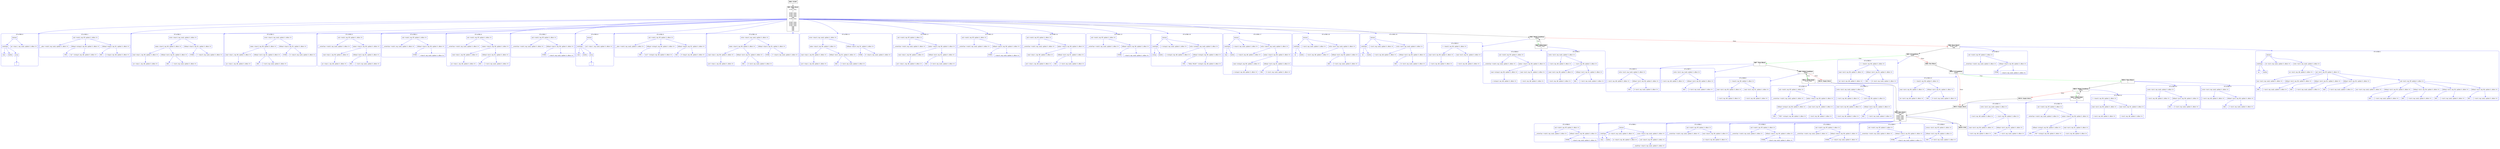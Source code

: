 digraph CFG {
    compound=true;
    graph [splines=true];
    node [shape=rectangle];

    BB18 [label=<<B>BB18: END</B><BR ALIGN="CENTER"/>>];
    BB17 [label=<<B>BB17: While Body</B><BR ALIGN="CENTER"/>FUNC_CALL<BR ALIGN="CENTER"/>=<BR ALIGN="CENTER"/>>];
    subgraph cluster_instruction0 {
        label = "OT of BB17:0";
        style=rounded;
        color=blue;
        entry0 [shape=point, style=invis];
        node0 [label="call <void:0, reg: RT, spilled: 0, offset: 0>", color=blue];
        node1 [label="__writeChar <void:0, reg: (null), spilled: 0, offset: 0>", color=blue];
        node0 -> node1[color=blue];
        node2 [label="indexr <char:0, reg: R0, spilled: 0, offset: 0>", color=blue];
        node3 [label="litRead <string:0, reg: R0, spilled: 0, offset: 0>", color=blue];
        node4 [label="STR", color=blue];
        node3 -> node4[color=blue];
        node5 [label="\"NO\" <string:0, reg: AR, spilled: 0, offset: 0>", color=blue];
        node3 -> node5[color=blue];
        node2 -> node3[color=blue];
        node6 [label="read <int:0, reg: R1, spilled: 0, offset: 0>", color=blue];
        node7 [label="i <int:0, reg: AR, spilled: 0, offset: 0>", color=blue];
        node6 -> node7[color=blue];
        node2 -> node6[color=blue];
        node0 -> node2[color=blue];
    }
    BB17 -> entry0 [lhead=cluster_instruction0, color=blue];
    subgraph cluster_instruction1 {
        label = "OT of BB17:1";
        style=rounded;
        color=blue;
        entry1 [shape=point, style=invis];
        node8 [label="write <int:0, reg: (null), spilled: 0, offset: 0>", color=blue];
        node9 [label="i <int:0, reg: AR, spilled: 0, offset: 0>", color=blue];
        node8 -> node9[color=blue];
        node10 [label="+ <int:0, reg: R0, spilled: 0, offset: 0>", color=blue];
        node11 [label="read <int:0, reg: R0, spilled: 0, offset: 0>", color=blue];
        node12 [label="i <int:0, reg: AR, spilled: 0, offset: 0>", color=blue];
        node11 -> node12[color=blue];
        node10 -> node11[color=blue];
        node13 [label="litRead <int:0, reg: R1, spilled: 0, offset: 0>", color=blue];
        node14 [label="DEC", color=blue];
        node13 -> node14[color=blue];
        node15 [label="1 <int:0, reg: (null), spilled: 0, offset: 0>", color=blue];
        node13 -> node15[color=blue];
        node10 -> node13[color=blue];
        node8 -> node10[color=blue];
    }
    BB17 -> entry1 [lhead=cluster_instruction1, color=blue];
    BB16 [label=<<B>BB16: Empty block</B><BR ALIGN="CENTER"/>>];
    BB15 [label=<<B>BB15: While Condition</B><BR ALIGN="CENTER"/>EXPR<BR ALIGN="CENTER"/>>];
    subgraph cluster_instruction2 {
        label = "OT of BB15:0";
        style=rounded;
        color=blue;
        entry2 [shape=point, style=invis];
        node16 [label="!= <bool:0, reg: R0, spilled: 0, offset: 0>", color=blue];
        node17 [label="read <int:0, reg: R0, spilled: 0, offset: 0>", color=blue];
        node18 [label="i <int:0, reg: AR, spilled: 0, offset: 0>", color=blue];
        node17 -> node18[color=blue];
        node16 -> node17[color=blue];
        node19 [label="read <int:0, reg: R1, spilled: 0, offset: 0>", color=blue];
        node20 [label="l <int:0, reg: AR, spilled: 0, offset: 0>", color=blue];
        node19 -> node20[color=blue];
        node16 -> node19[color=blue];
    }
    BB15 -> entry2 [lhead=cluster_instruction2, color=blue];
    BB14 [label=<<B>BB14: Then Block</B><BR ALIGN="CENTER"/>=<BR ALIGN="CENTER"/>=<BR ALIGN="CENTER"/>>];
    subgraph cluster_instruction3 {
        label = "OT of BB14:0";
        style=rounded;
        color=blue;
        entry3 [shape=point, style=invis];
        node21 [label="write <int:0, reg: (null), spilled: 0, offset: 0>", color=blue];
        node22 [label="i <int:0, reg: AR, spilled: 0, offset: 0>", color=blue];
        node21 -> node22[color=blue];
        node23 [label="litRead <int:0, reg: R0, spilled: 0, offset: 0>", color=blue];
        node24 [label="DEC", color=blue];
        node23 -> node24[color=blue];
        node25 [label="0 <int:0, reg: (null), spilled: 0, offset: 0>", color=blue];
        node23 -> node25[color=blue];
        node21 -> node23[color=blue];
    }
    BB14 -> entry3 [lhead=cluster_instruction3, color=blue];
    subgraph cluster_instruction4 {
        label = "OT of BB14:1";
        style=rounded;
        color=blue;
        entry4 [shape=point, style=invis];
        node26 [label="write <int:0, reg: (null), spilled: 0, offset: 0>", color=blue];
        node27 [label="l <int:0, reg: AR, spilled: 0, offset: 0>", color=blue];
        node26 -> node27[color=blue];
        node28 [label="litRead <int:0, reg: R0, spilled: 0, offset: 0>", color=blue];
        node29 [label="DEC", color=blue];
        node28 -> node29[color=blue];
        node30 [label="3 <int:0, reg: (null), spilled: 0, offset: 0>", color=blue];
        node28 -> node30[color=blue];
        node26 -> node28[color=blue];
    }
    BB14 -> entry4 [lhead=cluster_instruction4, color=blue];
    BB13 [label=<<B>BB13: Empty block</B><BR ALIGN="CENTER"/>>];
    BB12 [label=<<B>BB12: If Condition</B><BR ALIGN="CENTER"/>EXPR<BR ALIGN="CENTER"/>>];
    subgraph cluster_instruction5 {
        label = "OT of BB12:0";
        style=rounded;
        color=blue;
        entry5 [shape=point, style=invis];
        node31 [label="== <bool:0, reg: R0, spilled: 0, offset: 0>", color=blue];
        node32 [label="read <int:0, reg: R0, spilled: 0, offset: 0>", color=blue];
        node33 [label="ret <int:0, reg: AR, spilled: 0, offset: 0>", color=blue];
        node32 -> node33[color=blue];
        node31 -> node32[color=blue];
        node34 [label="litRead <int:0, reg: R1, spilled: 0, offset: 0>", color=blue];
        node35 [label="DEC", color=blue];
        node34 -> node35[color=blue];
        node36 [label="9 <int:0, reg: (null), spilled: 0, offset: 0>", color=blue];
        node34 -> node36[color=blue];
        node31 -> node34[color=blue];
    }
    BB12 -> entry5 [lhead=cluster_instruction5, color=blue];
    BB11 [label=<<B>BB11: While Body</B><BR ALIGN="CENTER"/>FUNC_CALL<BR ALIGN="CENTER"/>=<BR ALIGN="CENTER"/>>];
    subgraph cluster_instruction6 {
        label = "OT of BB11:0";
        style=rounded;
        color=blue;
        entry6 [shape=point, style=invis];
        node37 [label="call <void:0, reg: RT, spilled: 0, offset: 0>", color=blue];
        node38 [label="__writeChar <void:0, reg: (null), spilled: 0, offset: 0>", color=blue];
        node37 -> node38[color=blue];
        node39 [label="indexr <char:0, reg: R0, spilled: 0, offset: 0>", color=blue];
        node40 [label="litRead <string:0, reg: R0, spilled: 0, offset: 0>", color=blue];
        node41 [label="STR", color=blue];
        node40 -> node41[color=blue];
        node42 [label="\"YES\" <string:0, reg: AR, spilled: 0, offset: 0>", color=blue];
        node40 -> node42[color=blue];
        node39 -> node40[color=blue];
        node43 [label="read <int:0, reg: R1, spilled: 0, offset: 0>", color=blue];
        node44 [label="i <int:0, reg: AR, spilled: 0, offset: 0>", color=blue];
        node43 -> node44[color=blue];
        node39 -> node43[color=blue];
        node37 -> node39[color=blue];
    }
    BB11 -> entry6 [lhead=cluster_instruction6, color=blue];
    subgraph cluster_instruction7 {
        label = "OT of BB11:1";
        style=rounded;
        color=blue;
        entry7 [shape=point, style=invis];
        node45 [label="write <int:0, reg: (null), spilled: 0, offset: 0>", color=blue];
        node46 [label="i <int:0, reg: AR, spilled: 0, offset: 0>", color=blue];
        node45 -> node46[color=blue];
        node47 [label="+ <int:0, reg: R0, spilled: 0, offset: 0>", color=blue];
        node48 [label="read <int:0, reg: R0, spilled: 0, offset: 0>", color=blue];
        node49 [label="i <int:0, reg: AR, spilled: 0, offset: 0>", color=blue];
        node48 -> node49[color=blue];
        node47 -> node48[color=blue];
        node50 [label="litRead <int:0, reg: R1, spilled: 0, offset: 0>", color=blue];
        node51 [label="DEC", color=blue];
        node50 -> node51[color=blue];
        node52 [label="1 <int:0, reg: (null), spilled: 0, offset: 0>", color=blue];
        node50 -> node52[color=blue];
        node47 -> node50[color=blue];
        node45 -> node47[color=blue];
    }
    BB11 -> entry7 [lhead=cluster_instruction7, color=blue];
    BB10 [label=<<B>BB10: Empty block</B><BR ALIGN="CENTER"/>>];
    BB9 [label=<<B>BB9: While Condition</B><BR ALIGN="CENTER"/>EXPR<BR ALIGN="CENTER"/>>];
    subgraph cluster_instruction8 {
        label = "OT of BB9:0";
        style=rounded;
        color=blue;
        entry8 [shape=point, style=invis];
        node53 [label="!= <bool:0, reg: R0, spilled: 0, offset: 0>", color=blue];
        node54 [label="read <int:0, reg: R0, spilled: 0, offset: 0>", color=blue];
        node55 [label="i <int:0, reg: AR, spilled: 0, offset: 0>", color=blue];
        node54 -> node55[color=blue];
        node53 -> node54[color=blue];
        node56 [label="read <int:0, reg: R1, spilled: 0, offset: 0>", color=blue];
        node57 [label="l <int:0, reg: AR, spilled: 0, offset: 0>", color=blue];
        node56 -> node57[color=blue];
        node53 -> node56[color=blue];
    }
    BB9 -> entry8 [lhead=cluster_instruction8, color=blue];
    BB8 [label=<<B>BB8: Else Block</B><BR ALIGN="CENTER"/>>];
    BB7 [label=<<B>BB7: Then Block</B><BR ALIGN="CENTER"/>=<BR ALIGN="CENTER"/>=<BR ALIGN="CENTER"/>>];
    subgraph cluster_instruction9 {
        label = "OT of BB7:0";
        style=rounded;
        color=blue;
        entry9 [shape=point, style=invis];
        node58 [label="write <int:0, reg: (null), spilled: 0, offset: 0>", color=blue];
        node59 [label="i <int:0, reg: AR, spilled: 0, offset: 0>", color=blue];
        node58 -> node59[color=blue];
        node60 [label="litRead <int:0, reg: R0, spilled: 0, offset: 0>", color=blue];
        node61 [label="DEC", color=blue];
        node60 -> node61[color=blue];
        node62 [label="0 <int:0, reg: (null), spilled: 0, offset: 0>", color=blue];
        node60 -> node62[color=blue];
        node58 -> node60[color=blue];
    }
    BB7 -> entry9 [lhead=cluster_instruction9, color=blue];
    subgraph cluster_instruction10 {
        label = "OT of BB7:1";
        style=rounded;
        color=blue;
        entry10 [shape=point, style=invis];
        node63 [label="write <int:0, reg: (null), spilled: 0, offset: 0>", color=blue];
        node64 [label="l <int:0, reg: AR, spilled: 0, offset: 0>", color=blue];
        node63 -> node64[color=blue];
        node65 [label="litRead <int:0, reg: R0, spilled: 0, offset: 0>", color=blue];
        node66 [label="DEC", color=blue];
        node65 -> node66[color=blue];
        node67 [label="4 <int:0, reg: (null), spilled: 0, offset: 0>", color=blue];
        node65 -> node67[color=blue];
        node63 -> node65[color=blue];
    }
    BB7 -> entry10 [lhead=cluster_instruction10, color=blue];
    BB6 [label=<<B>BB6: Base block</B><BR ALIGN="CENTER"/>FUNC_CALL<BR ALIGN="CENTER"/>VAR<BR ALIGN="CENTER"/>FUNC_CALL<BR ALIGN="CENTER"/>FUNC_CALL<BR ALIGN="CENTER"/>FUNC_CALL<BR ALIGN="CENTER"/>FUNC_CALL<BR ALIGN="CENTER"/>DEC<BR ALIGN="CENTER"/>>];
    subgraph cluster_instruction11 {
        label = "OT of BB6:0";
        style=rounded;
        color=blue;
        entry11 [shape=point, style=invis];
        node68 [label="call <void:0, reg: RT, spilled: 0, offset: 0>", color=blue];
        node69 [label="__writeChar <void:0, reg: (null), spilled: 0, offset: 0>", color=blue];
        node68 -> node69[color=blue];
        node70 [label="litRead <char:0, reg: R0, spilled: 0, offset: 0>", color=blue];
        node71 [label="SYMB", color=blue];
        node70 -> node71[color=blue];
        node72 [label="'\n' <char:0, reg: (null), spilled: 0, offset: 0>", color=blue];
        node70 -> node72[color=blue];
        node68 -> node70[color=blue];
    }
    BB6 -> entry11 [lhead=cluster_instruction11, color=blue];
    subgraph cluster_instruction12 {
        label = "OT of BB6:1";
        style=rounded;
        color=blue;
        entry12 [shape=point, style=invis];
        node73 [label="declare", color=blue];
        node74 [label="withType", color=blue];
        node75 [label="char", color=blue];
        node74 -> node75[color=blue];
        node76 [label="builtin", color=blue];
        node74 -> node76[color=blue];
        node73 -> node74[color=blue];
        node77 [label="in <char:0, reg: (null), spilled: 0, offset: 0>", color=blue];
        node73 -> node77[color=blue];
        node78 [label="write <char:0, reg: (null), spilled: 0, offset: 0>", color=blue];
        node79 [label="in <char:0, reg: AR, spilled: 0, offset: 0>", color=blue];
        node78 -> node79[color=blue];
        node80 [label="call <char:0, reg: RT, spilled: 0, offset: 0>", color=blue];
        node81 [label="__readChar <char:0, reg: (null), spilled: 0, offset: 0>", color=blue];
        node80 -> node81[color=blue];
        node78 -> node80[color=blue];
        node73 -> node78[color=blue];
    }
    BB6 -> entry12 [lhead=cluster_instruction12, color=blue];
    subgraph cluster_instruction13 {
        label = "OT of BB6:2";
        style=rounded;
        color=blue;
        entry13 [shape=point, style=invis];
        node82 [label="call <void:0, reg: RT, spilled: 0, offset: 0>", color=blue];
        node83 [label="__writeChar <void:0, reg: (null), spilled: 0, offset: 0>", color=blue];
        node82 -> node83[color=blue];
        node84 [label="read <char:0, reg: R0, spilled: 0, offset: 0>", color=blue];
        node85 [label="in <char:0, reg: AR, spilled: 0, offset: 0>", color=blue];
        node84 -> node85[color=blue];
        node82 -> node84[color=blue];
    }
    BB6 -> entry13 [lhead=cluster_instruction13, color=blue];
    subgraph cluster_instruction14 {
        label = "OT of BB6:3";
        style=rounded;
        color=blue;
        entry14 [shape=point, style=invis];
        node86 [label="call <void:0, reg: RT, spilled: 0, offset: 0>", color=blue];
        node87 [label="__writeChar <void:0, reg: (null), spilled: 0, offset: 0>", color=blue];
        node86 -> node87[color=blue];
        node88 [label="litRead <char:0, reg: R0, spilled: 0, offset: 0>", color=blue];
        node89 [label="SYMB", color=blue];
        node88 -> node89[color=blue];
        node90 [label="'\n' <char:0, reg: (null), spilled: 0, offset: 0>", color=blue];
        node88 -> node90[color=blue];
        node86 -> node88[color=blue];
    }
    BB6 -> entry14 [lhead=cluster_instruction14, color=blue];
    subgraph cluster_instruction15 {
        label = "OT of BB6:4";
        style=rounded;
        color=blue;
        entry15 [shape=point, style=invis];
        node91 [label="call <void:0, reg: RT, spilled: 0, offset: 0>", color=blue];
        node92 [label="__writeChar <void:0, reg: (null), spilled: 0, offset: 0>", color=blue];
        node91 -> node92[color=blue];
        node93 [label="litRead <char:0, reg: R0, spilled: 0, offset: 0>", color=blue];
        node94 [label="SYMB", color=blue];
        node93 -> node94[color=blue];
        node95 [label="'a' <char:0, reg: (null), spilled: 0, offset: 0>", color=blue];
        node93 -> node95[color=blue];
        node91 -> node93[color=blue];
    }
    BB6 -> entry15 [lhead=cluster_instruction15, color=blue];
    subgraph cluster_instruction16 {
        label = "OT of BB6:5";
        style=rounded;
        color=blue;
        entry16 [shape=point, style=invis];
        node96 [label="call <void:0, reg: RT, spilled: 0, offset: 0>", color=blue];
        node97 [label="__writeChar <void:0, reg: (null), spilled: 0, offset: 0>", color=blue];
        node96 -> node97[color=blue];
        node98 [label="litRead <char:0, reg: R0, spilled: 0, offset: 0>", color=blue];
        node99 [label="SYMB", color=blue];
        node98 -> node99[color=blue];
        node100 [label="'\n' <char:0, reg: (null), spilled: 0, offset: 0>", color=blue];
        node98 -> node100[color=blue];
        node96 -> node98[color=blue];
    }
    BB6 -> entry16 [lhead=cluster_instruction16, color=blue];
    subgraph cluster_instruction17 {
        label = "OT of BB6:6";
        style=rounded;
        color=blue;
        entry17 [shape=point, style=invis];
        node101 [label="return <int:0, reg: RT, spilled: 0, offset: 0>", color=blue];
        node102 [label="litRead <int:0, reg: R0, spilled: 0, offset: 0>", color=blue];
        node103 [label="DEC", color=blue];
        node102 -> node103[color=blue];
        node104 [label="0 <int:0, reg: (null), spilled: 0, offset: 0>", color=blue];
        node102 -> node104[color=blue];
        node101 -> node102[color=blue];
    }
    BB6 -> entry17 [lhead=cluster_instruction17, color=blue];
    BB5 [label=<<B>BB5: If Condition</B><BR ALIGN="CENTER"/>EXPR<BR ALIGN="CENTER"/>>];
    subgraph cluster_instruction18 {
        label = "OT of BB5:0";
        style=rounded;
        color=blue;
        entry18 [shape=point, style=invis];
        node105 [label="== <bool:0, reg: R0, spilled: 0, offset: 0>", color=blue];
        node106 [label="read <int:0, reg: R0, spilled: 0, offset: 0>", color=blue];
        node107 [label="ret <int:0, reg: AR, spilled: 0, offset: 0>", color=blue];
        node106 -> node107[color=blue];
        node105 -> node106[color=blue];
        node108 [label="litRead <int:0, reg: R1, spilled: 0, offset: 0>", color=blue];
        node109 [label="DEC", color=blue];
        node108 -> node109[color=blue];
        node110 [label="10 <int:0, reg: (null), spilled: 0, offset: 0>", color=blue];
        node108 -> node110[color=blue];
        node105 -> node108[color=blue];
    }
    BB5 -> entry18 [lhead=cluster_instruction18, color=blue];
    BB4 [label=<<B>BB4: While Body</B><BR ALIGN="CENTER"/>FUNC_CALL<BR ALIGN="CENTER"/>=<BR ALIGN="CENTER"/>>];
    subgraph cluster_instruction19 {
        label = "OT of BB4:0";
        style=rounded;
        color=blue;
        entry19 [shape=point, style=invis];
        node111 [label="call <void:0, reg: RT, spilled: 0, offset: 0>", color=blue];
        node112 [label="__writeChar <void:0, reg: (null), spilled: 0, offset: 0>", color=blue];
        node111 -> node112[color=blue];
        node113 [label="indexr <char:0, reg: R0, spilled: 0, offset: 0>", color=blue];
        node114 [label="read <string:0, reg: R0, spilled: 0, offset: 0>", color=blue];
        node115 [label="s <string:0, reg: AR, spilled: 0, offset: 0>", color=blue];
        node114 -> node115[color=blue];
        node113 -> node114[color=blue];
        node116 [label="read <int:0, reg: R1, spilled: 0, offset: 0>", color=blue];
        node117 [label="i <int:0, reg: AR, spilled: 0, offset: 0>", color=blue];
        node116 -> node117[color=blue];
        node113 -> node116[color=blue];
        node111 -> node113[color=blue];
    }
    BB4 -> entry19 [lhead=cluster_instruction19, color=blue];
    subgraph cluster_instruction20 {
        label = "OT of BB4:1";
        style=rounded;
        color=blue;
        entry20 [shape=point, style=invis];
        node118 [label="write <int:0, reg: (null), spilled: 0, offset: 0>", color=blue];
        node119 [label="i <int:0, reg: AR, spilled: 0, offset: 0>", color=blue];
        node118 -> node119[color=blue];
        node120 [label="+ <int:0, reg: R0, spilled: 0, offset: 0>", color=blue];
        node121 [label="read <int:0, reg: R0, spilled: 0, offset: 0>", color=blue];
        node122 [label="i <int:0, reg: AR, spilled: 0, offset: 0>", color=blue];
        node121 -> node122[color=blue];
        node120 -> node121[color=blue];
        node123 [label="litRead <int:0, reg: R1, spilled: 0, offset: 0>", color=blue];
        node124 [label="DEC", color=blue];
        node123 -> node124[color=blue];
        node125 [label="1 <int:0, reg: (null), spilled: 0, offset: 0>", color=blue];
        node123 -> node125[color=blue];
        node120 -> node123[color=blue];
        node118 -> node120[color=blue];
    }
    BB4 -> entry20 [lhead=cluster_instruction20, color=blue];
    BB3 [label=<<B>BB3: Base block</B><BR ALIGN="CENTER"/>FUNC_CALL<BR ALIGN="CENTER"/>VAR<BR ALIGN="CENTER"/>>];
    subgraph cluster_instruction21 {
        label = "OT of BB3:0";
        style=rounded;
        color=blue;
        entry21 [shape=point, style=invis];
        node126 [label="call <void:0, reg: RT, spilled: 0, offset: 0>", color=blue];
        node127 [label="__writeChar <void:0, reg: (null), spilled: 0, offset: 0>", color=blue];
        node126 -> node127[color=blue];
        node128 [label="litRead <char:0, reg: R0, spilled: 0, offset: 0>", color=blue];
        node129 [label="SYMB", color=blue];
        node128 -> node129[color=blue];
        node130 [label="'\n' <char:0, reg: (null), spilled: 0, offset: 0>", color=blue];
        node128 -> node130[color=blue];
        node126 -> node128[color=blue];
    }
    BB3 -> entry21 [lhead=cluster_instruction21, color=blue];
    subgraph cluster_instruction22 {
        label = "OT of BB3:1";
        style=rounded;
        color=blue;
        entry22 [shape=point, style=invis];
        node131 [label="declare", color=blue];
        node132 [label="withType", color=blue];
        node133 [label="int", color=blue];
        node132 -> node133[color=blue];
        node134 [label="builtin", color=blue];
        node132 -> node134[color=blue];
        node131 -> node132[color=blue];
        node135 [label="ret <int:0, reg: (null), spilled: 0, offset: 0>", color=blue];
        node131 -> node135[color=blue];
        node136 [label="write <int:0, reg: (null), spilled: 0, offset: 0>", color=blue];
        node137 [label="ret <int:0, reg: AR, spilled: 0, offset: 0>", color=blue];
        node136 -> node137[color=blue];
        node138 [label="call <int:0, reg: RT, spilled: 0, offset: 0>", color=blue];
        node139 [label="test <int:0, reg: (null), spilled: 0, offset: 0>", color=blue];
        node138 -> node139[color=blue];
        node140 [label="litRead <int:0, reg: R0, spilled: 0, offset: 0>", color=blue];
        node141 [label="DEC", color=blue];
        node140 -> node141[color=blue];
        node142 [label="1 <int:0, reg: (null), spilled: 0, offset: 0>", color=blue];
        node140 -> node142[color=blue];
        node138 -> node140[color=blue];
        node143 [label="litRead <int:0, reg: R1, spilled: 0, offset: 0>", color=blue];
        node144 [label="DEC", color=blue];
        node143 -> node144[color=blue];
        node145 [label="2 <int:0, reg: (null), spilled: 0, offset: 0>", color=blue];
        node143 -> node145[color=blue];
        node138 -> node143[color=blue];
        node146 [label="litRead <int:0, reg: R2, spilled: 0, offset: 0>", color=blue];
        node147 [label="DEC", color=blue];
        node146 -> node147[color=blue];
        node148 [label="3 <int:0, reg: (null), spilled: 0, offset: 0>", color=blue];
        node146 -> node148[color=blue];
        node138 -> node146[color=blue];
        node149 [label="call <int:0, reg: RT, spilled: 0, offset: 0>", color=blue];
        node150 [label="test <int:0, reg: (null), spilled: 0, offset: 0>", color=blue];
        node149 -> node150[color=blue];
        node151 [label="litRead <int:0, reg: R3, spilled: 0, offset: 0>", color=blue];
        node152 [label="DEC", color=blue];
        node151 -> node152[color=blue];
        node153 [label="1 <int:0, reg: (null), spilled: 0, offset: 0>", color=blue];
        node151 -> node153[color=blue];
        node149 -> node151[color=blue];
        node154 [label="litRead <int:0, reg: R4, spilled: 0, offset: 0>", color=blue];
        node155 [label="DEC", color=blue];
        node154 -> node155[color=blue];
        node156 [label="1 <int:0, reg: (null), spilled: 0, offset: 0>", color=blue];
        node154 -> node156[color=blue];
        node149 -> node154[color=blue];
        node157 [label="litRead <int:0, reg: R5, spilled: 0, offset: 0>", color=blue];
        node158 [label="DEC", color=blue];
        node157 -> node158[color=blue];
        node159 [label="1 <int:0, reg: (null), spilled: 0, offset: 0>", color=blue];
        node157 -> node159[color=blue];
        node149 -> node157[color=blue];
        node160 [label="litRead <int:0, reg: R6, spilled: 0, offset: 0>", color=blue];
        node161 [label="DEC", color=blue];
        node160 -> node161[color=blue];
        node162 [label="1 <int:0, reg: (null), spilled: 0, offset: 0>", color=blue];
        node160 -> node162[color=blue];
        node149 -> node160[color=blue];
        node138 -> node149[color=blue];
        node136 -> node138[color=blue];
        node131 -> node136[color=blue];
    }
    BB3 -> entry22 [lhead=cluster_instruction22, color=blue];
    BB2 [label=<<B>BB2: While Condition</B><BR ALIGN="CENTER"/>EXPR<BR ALIGN="CENTER"/>>];
    subgraph cluster_instruction23 {
        label = "OT of BB2:0";
        style=rounded;
        color=blue;
        entry23 [shape=point, style=invis];
        node163 [label="!= <bool:0, reg: R0, spilled: 0, offset: 0>", color=blue];
        node164 [label="read <int:0, reg: R0, spilled: 0, offset: 0>", color=blue];
        node165 [label="i <int:0, reg: AR, spilled: 0, offset: 0>", color=blue];
        node164 -> node165[color=blue];
        node163 -> node164[color=blue];
        node166 [label="read <int:0, reg: R1, spilled: 0, offset: 0>", color=blue];
        node167 [label="l <int:0, reg: AR, spilled: 0, offset: 0>", color=blue];
        node166 -> node167[color=blue];
        node163 -> node166[color=blue];
    }
    BB2 -> entry23 [lhead=cluster_instruction23, color=blue];
    BB1 [label=<<B>BB1: Base block</B><BR ALIGN="CENTER"/>VAR<BR ALIGN="CENTER"/>FUNC_CALL<BR ALIGN="CENTER"/>=<BR ALIGN="CENTER"/>=<BR ALIGN="CENTER"/>FUNC_CALL<BR ALIGN="CENTER"/>FUNC_CALL<BR ALIGN="CENTER"/>FUNC_CALL<BR ALIGN="CENTER"/>FUNC_CALL<BR ALIGN="CENTER"/>VAR<BR ALIGN="CENTER"/>FUNC_CALL<BR ALIGN="CENTER"/>=<BR ALIGN="CENTER"/>=<BR ALIGN="CENTER"/>FUNC_CALL<BR ALIGN="CENTER"/>FUNC_CALL<BR ALIGN="CENTER"/>FUNC_CALL<BR ALIGN="CENTER"/>FUNC_CALL<BR ALIGN="CENTER"/>VAR<BR ALIGN="CENTER"/>VAR<BR ALIGN="CENTER"/>VAR<BR ALIGN="CENTER"/>VAR<BR ALIGN="CENTER"/>>];
    subgraph cluster_instruction24 {
        label = "OT of BB1:0";
        style=rounded;
        color=blue;
        entry24 [shape=point, style=invis];
        node168 [label="declare", color=blue];
        node169 [label="withType", color=blue];
        node170 [label="char", color=blue];
        node169 -> node170[color=blue];
        node171 [label="builtin", color=blue];
        node169 -> node171[color=blue];
        node172 [label="array", color=blue];
        node173 [label="1", color=blue];
        node172 -> node173[color=blue];
        node169 -> node172[color=blue];
        node168 -> node169[color=blue];
        node174 [label="arr <char:1, reg: (null), spilled: 0, offset: 0>", color=blue];
        node168 -> node174[color=blue];
    }
    BB1 -> entry24 [lhead=cluster_instruction24, color=blue];
    subgraph cluster_instruction25 {
        label = "OT of BB1:1";
        style=rounded;
        color=blue;
        entry25 [shape=point, style=invis];
        node175 [label="call <void:0, reg: RT, spilled: 0, offset: 0>", color=blue];
        node176 [label="__alloc <void:0, reg: (null), spilled: 0, offset: 0>", color=blue];
        node175 -> node176[color=blue];
        node177 [label="litRead <string:0, reg: R0, spilled: 0, offset: 0>", color=blue];
        node178 [label="STR", color=blue];
        node177 -> node178[color=blue];
        node179 [label="\"arr\" <string:0, reg: AR, spilled: 0, offset: 0>", color=blue];
        node177 -> node179[color=blue];
        node175 -> node177[color=blue];
        node180 [label="litRead <long:0, reg: R1, spilled: 0, offset: 0>", color=blue];
        node181 [label="DEC", color=blue];
        node180 -> node181[color=blue];
        node182 [label="4 <long:0, reg: AR, spilled: 0, offset: 0>", color=blue];
        node180 -> node182[color=blue];
        node175 -> node180[color=blue];
    }
    BB1 -> entry25 [lhead=cluster_instruction25, color=blue];
    subgraph cluster_instruction26 {
        label = "OT of BB1:2";
        style=rounded;
        color=blue;
        entry26 [shape=point, style=invis];
        node183 [label="write <char:0, reg: (null), spilled: 0, offset: 0>", color=blue];
        node184 [label="index <char:0, reg: R0, spilled: 0, offset: 0>", color=blue];
        node185 [label="read <char:1, reg: R0, spilled: 0, offset: 0>", color=blue];
        node186 [label="arr <char:1, reg: AR, spilled: 0, offset: 0>", color=blue];
        node185 -> node186[color=blue];
        node184 -> node185[color=blue];
        node187 [label="litRead <int:0, reg: R1, spilled: 0, offset: 0>", color=blue];
        node188 [label="DEC", color=blue];
        node187 -> node188[color=blue];
        node189 [label="1 <int:0, reg: (null), spilled: 0, offset: 0>", color=blue];
        node187 -> node189[color=blue];
        node184 -> node187[color=blue];
        node183 -> node184[color=blue];
        node190 [label="litRead <char:0, reg: R1, spilled: 0, offset: 0>", color=blue];
        node191 [label="SYMB", color=blue];
        node190 -> node191[color=blue];
        node192 [label="'1' <char:0, reg: (null), spilled: 0, offset: 0>", color=blue];
        node190 -> node192[color=blue];
        node183 -> node190[color=blue];
    }
    BB1 -> entry26 [lhead=cluster_instruction26, color=blue];
    subgraph cluster_instruction27 {
        label = "OT of BB1:3";
        style=rounded;
        color=blue;
        entry27 [shape=point, style=invis];
        node193 [label="write <char:0, reg: (null), spilled: 0, offset: 0>", color=blue];
        node194 [label="index <char:0, reg: R0, spilled: 0, offset: 0>", color=blue];
        node195 [label="read <char:1, reg: R0, spilled: 0, offset: 0>", color=blue];
        node196 [label="arr <char:1, reg: AR, spilled: 0, offset: 0>", color=blue];
        node195 -> node196[color=blue];
        node194 -> node195[color=blue];
        node197 [label="litRead <int:0, reg: R1, spilled: 0, offset: 0>", color=blue];
        node198 [label="DEC", color=blue];
        node197 -> node198[color=blue];
        node199 [label="2 <int:0, reg: (null), spilled: 0, offset: 0>", color=blue];
        node197 -> node199[color=blue];
        node194 -> node197[color=blue];
        node193 -> node194[color=blue];
        node200 [label="litRead <char:0, reg: R1, spilled: 0, offset: 0>", color=blue];
        node201 [label="SYMB", color=blue];
        node200 -> node201[color=blue];
        node202 [label="'h' <char:0, reg: (null), spilled: 0, offset: 0>", color=blue];
        node200 -> node202[color=blue];
        node193 -> node200[color=blue];
    }
    BB1 -> entry27 [lhead=cluster_instruction27, color=blue];
    subgraph cluster_instruction28 {
        label = "OT of BB1:4";
        style=rounded;
        color=blue;
        entry28 [shape=point, style=invis];
        node203 [label="call <void:0, reg: RT, spilled: 0, offset: 0>", color=blue];
        node204 [label="__writeChar <void:0, reg: (null), spilled: 0, offset: 0>", color=blue];
        node203 -> node204[color=blue];
        node205 [label="indexr <char:0, reg: R0, spilled: 0, offset: 0>", color=blue];
        node206 [label="read <char:1, reg: R0, spilled: 0, offset: 0>", color=blue];
        node207 [label="arr <char:1, reg: AR, spilled: 0, offset: 0>", color=blue];
        node206 -> node207[color=blue];
        node205 -> node206[color=blue];
        node208 [label="litRead <int:0, reg: R1, spilled: 0, offset: 0>", color=blue];
        node209 [label="DEC", color=blue];
        node208 -> node209[color=blue];
        node210 [label="1 <int:0, reg: (null), spilled: 0, offset: 0>", color=blue];
        node208 -> node210[color=blue];
        node205 -> node208[color=blue];
        node203 -> node205[color=blue];
    }
    BB1 -> entry28 [lhead=cluster_instruction28, color=blue];
    subgraph cluster_instruction29 {
        label = "OT of BB1:5";
        style=rounded;
        color=blue;
        entry29 [shape=point, style=invis];
        node211 [label="call <void:0, reg: RT, spilled: 0, offset: 0>", color=blue];
        node212 [label="__writeChar <void:0, reg: (null), spilled: 0, offset: 0>", color=blue];
        node211 -> node212[color=blue];
        node213 [label="litRead <char:0, reg: R0, spilled: 0, offset: 0>", color=blue];
        node214 [label="SYMB", color=blue];
        node213 -> node214[color=blue];
        node215 [label="'\n' <char:0, reg: (null), spilled: 0, offset: 0>", color=blue];
        node213 -> node215[color=blue];
        node211 -> node213[color=blue];
    }
    BB1 -> entry29 [lhead=cluster_instruction29, color=blue];
    subgraph cluster_instruction30 {
        label = "OT of BB1:6";
        style=rounded;
        color=blue;
        entry30 [shape=point, style=invis];
        node216 [label="call <void:0, reg: RT, spilled: 0, offset: 0>", color=blue];
        node217 [label="__writeChar <void:0, reg: (null), spilled: 0, offset: 0>", color=blue];
        node216 -> node217[color=blue];
        node218 [label="indexr <char:0, reg: R0, spilled: 0, offset: 0>", color=blue];
        node219 [label="read <char:1, reg: R0, spilled: 0, offset: 0>", color=blue];
        node220 [label="arr <char:1, reg: AR, spilled: 0, offset: 0>", color=blue];
        node219 -> node220[color=blue];
        node218 -> node219[color=blue];
        node221 [label="litRead <int:0, reg: R1, spilled: 0, offset: 0>", color=blue];
        node222 [label="DEC", color=blue];
        node221 -> node222[color=blue];
        node223 [label="2 <int:0, reg: (null), spilled: 0, offset: 0>", color=blue];
        node221 -> node223[color=blue];
        node218 -> node221[color=blue];
        node216 -> node218[color=blue];
    }
    BB1 -> entry30 [lhead=cluster_instruction30, color=blue];
    subgraph cluster_instruction31 {
        label = "OT of BB1:7";
        style=rounded;
        color=blue;
        entry31 [shape=point, style=invis];
        node224 [label="call <void:0, reg: RT, spilled: 0, offset: 0>", color=blue];
        node225 [label="__writeChar <void:0, reg: (null), spilled: 0, offset: 0>", color=blue];
        node224 -> node225[color=blue];
        node226 [label="litRead <char:0, reg: R0, spilled: 0, offset: 0>", color=blue];
        node227 [label="SYMB", color=blue];
        node226 -> node227[color=blue];
        node228 [label="'\n' <char:0, reg: (null), spilled: 0, offset: 0>", color=blue];
        node226 -> node228[color=blue];
        node224 -> node226[color=blue];
    }
    BB1 -> entry31 [lhead=cluster_instruction31, color=blue];
    subgraph cluster_instruction32 {
        label = "OT of BB1:8";
        style=rounded;
        color=blue;
        entry32 [shape=point, style=invis];
        node229 [label="declare", color=blue];
        node230 [label="withType", color=blue];
        node231 [label="char", color=blue];
        node230 -> node231[color=blue];
        node232 [label="builtin", color=blue];
        node230 -> node232[color=blue];
        node233 [label="array", color=blue];
        node234 [label="1", color=blue];
        node233 -> node234[color=blue];
        node230 -> node233[color=blue];
        node229 -> node230[color=blue];
        node235 [label="arr2 <char:1, reg: (null), spilled: 0, offset: 0>", color=blue];
        node229 -> node235[color=blue];
    }
    BB1 -> entry32 [lhead=cluster_instruction32, color=blue];
    subgraph cluster_instruction33 {
        label = "OT of BB1:9";
        style=rounded;
        color=blue;
        entry33 [shape=point, style=invis];
        node236 [label="call <void:0, reg: RT, spilled: 0, offset: 0>", color=blue];
        node237 [label="__alloc <void:0, reg: (null), spilled: 0, offset: 0>", color=blue];
        node236 -> node237[color=blue];
        node238 [label="litRead <string:0, reg: R0, spilled: 0, offset: 0>", color=blue];
        node239 [label="STR", color=blue];
        node238 -> node239[color=blue];
        node240 [label="\"arr2\" <string:0, reg: AR, spilled: 0, offset: 0>", color=blue];
        node238 -> node240[color=blue];
        node236 -> node238[color=blue];
        node241 [label="litRead <long:0, reg: R1, spilled: 0, offset: 0>", color=blue];
        node242 [label="DEC", color=blue];
        node241 -> node242[color=blue];
        node243 [label="8 <long:0, reg: AR, spilled: 0, offset: 0>", color=blue];
        node241 -> node243[color=blue];
        node236 -> node241[color=blue];
    }
    BB1 -> entry33 [lhead=cluster_instruction33, color=blue];
    subgraph cluster_instruction34 {
        label = "OT of BB1:10";
        style=rounded;
        color=blue;
        entry34 [shape=point, style=invis];
        node244 [label="write <char:0, reg: (null), spilled: 0, offset: 0>", color=blue];
        node245 [label="index <char:0, reg: R0, spilled: 0, offset: 0>", color=blue];
        node246 [label="read <char:1, reg: R0, spilled: 0, offset: 0>", color=blue];
        node247 [label="arr2 <char:1, reg: AR, spilled: 0, offset: 0>", color=blue];
        node246 -> node247[color=blue];
        node245 -> node246[color=blue];
        node248 [label="litRead <int:0, reg: R1, spilled: 0, offset: 0>", color=blue];
        node249 [label="DEC", color=blue];
        node248 -> node249[color=blue];
        node250 [label="6 <int:0, reg: (null), spilled: 0, offset: 0>", color=blue];
        node248 -> node250[color=blue];
        node245 -> node248[color=blue];
        node244 -> node245[color=blue];
        node251 [label="litRead <char:0, reg: R1, spilled: 0, offset: 0>", color=blue];
        node252 [label="SYMB", color=blue];
        node251 -> node252[color=blue];
        node253 [label="'2' <char:0, reg: (null), spilled: 0, offset: 0>", color=blue];
        node251 -> node253[color=blue];
        node244 -> node251[color=blue];
    }
    BB1 -> entry34 [lhead=cluster_instruction34, color=blue];
    subgraph cluster_instruction35 {
        label = "OT of BB1:11";
        style=rounded;
        color=blue;
        entry35 [shape=point, style=invis];
        node254 [label="write <char:0, reg: (null), spilled: 0, offset: 0>", color=blue];
        node255 [label="index <char:0, reg: R0, spilled: 0, offset: 0>", color=blue];
        node256 [label="read <char:1, reg: R0, spilled: 0, offset: 0>", color=blue];
        node257 [label="arr2 <char:1, reg: AR, spilled: 0, offset: 0>", color=blue];
        node256 -> node257[color=blue];
        node255 -> node256[color=blue];
        node258 [label="litRead <int:0, reg: R1, spilled: 0, offset: 0>", color=blue];
        node259 [label="DEC", color=blue];
        node258 -> node259[color=blue];
        node260 [label="5 <int:0, reg: (null), spilled: 0, offset: 0>", color=blue];
        node258 -> node260[color=blue];
        node255 -> node258[color=blue];
        node254 -> node255[color=blue];
        node261 [label="litRead <char:0, reg: R1, spilled: 0, offset: 0>", color=blue];
        node262 [label="SYMB", color=blue];
        node261 -> node262[color=blue];
        node263 [label="'k' <char:0, reg: (null), spilled: 0, offset: 0>", color=blue];
        node261 -> node263[color=blue];
        node254 -> node261[color=blue];
    }
    BB1 -> entry35 [lhead=cluster_instruction35, color=blue];
    subgraph cluster_instruction36 {
        label = "OT of BB1:12";
        style=rounded;
        color=blue;
        entry36 [shape=point, style=invis];
        node264 [label="call <void:0, reg: RT, spilled: 0, offset: 0>", color=blue];
        node265 [label="__writeChar <void:0, reg: (null), spilled: 0, offset: 0>", color=blue];
        node264 -> node265[color=blue];
        node266 [label="indexr <char:0, reg: R0, spilled: 0, offset: 0>", color=blue];
        node267 [label="read <char:1, reg: R0, spilled: 0, offset: 0>", color=blue];
        node268 [label="arr2 <char:1, reg: AR, spilled: 0, offset: 0>", color=blue];
        node267 -> node268[color=blue];
        node266 -> node267[color=blue];
        node269 [label="litRead <int:0, reg: R1, spilled: 0, offset: 0>", color=blue];
        node270 [label="DEC", color=blue];
        node269 -> node270[color=blue];
        node271 [label="6 <int:0, reg: (null), spilled: 0, offset: 0>", color=blue];
        node269 -> node271[color=blue];
        node266 -> node269[color=blue];
        node264 -> node266[color=blue];
    }
    BB1 -> entry36 [lhead=cluster_instruction36, color=blue];
    subgraph cluster_instruction37 {
        label = "OT of BB1:13";
        style=rounded;
        color=blue;
        entry37 [shape=point, style=invis];
        node272 [label="call <void:0, reg: RT, spilled: 0, offset: 0>", color=blue];
        node273 [label="__writeChar <void:0, reg: (null), spilled: 0, offset: 0>", color=blue];
        node272 -> node273[color=blue];
        node274 [label="litRead <char:0, reg: R0, spilled: 0, offset: 0>", color=blue];
        node275 [label="SYMB", color=blue];
        node274 -> node275[color=blue];
        node276 [label="'\n' <char:0, reg: (null), spilled: 0, offset: 0>", color=blue];
        node274 -> node276[color=blue];
        node272 -> node274[color=blue];
    }
    BB1 -> entry37 [lhead=cluster_instruction37, color=blue];
    subgraph cluster_instruction38 {
        label = "OT of BB1:14";
        style=rounded;
        color=blue;
        entry38 [shape=point, style=invis];
        node277 [label="call <void:0, reg: RT, spilled: 0, offset: 0>", color=blue];
        node278 [label="__writeChar <void:0, reg: (null), spilled: 0, offset: 0>", color=blue];
        node277 -> node278[color=blue];
        node279 [label="indexr <char:0, reg: R0, spilled: 0, offset: 0>", color=blue];
        node280 [label="read <char:1, reg: R0, spilled: 0, offset: 0>", color=blue];
        node281 [label="arr2 <char:1, reg: AR, spilled: 0, offset: 0>", color=blue];
        node280 -> node281[color=blue];
        node279 -> node280[color=blue];
        node282 [label="litRead <int:0, reg: R1, spilled: 0, offset: 0>", color=blue];
        node283 [label="DEC", color=blue];
        node282 -> node283[color=blue];
        node284 [label="5 <int:0, reg: (null), spilled: 0, offset: 0>", color=blue];
        node282 -> node284[color=blue];
        node279 -> node282[color=blue];
        node277 -> node279[color=blue];
    }
    BB1 -> entry38 [lhead=cluster_instruction38, color=blue];
    subgraph cluster_instruction39 {
        label = "OT of BB1:15";
        style=rounded;
        color=blue;
        entry39 [shape=point, style=invis];
        node285 [label="call <void:0, reg: RT, spilled: 0, offset: 0>", color=blue];
        node286 [label="__writeChar <void:0, reg: (null), spilled: 0, offset: 0>", color=blue];
        node285 -> node286[color=blue];
        node287 [label="litRead <char:0, reg: R0, spilled: 0, offset: 0>", color=blue];
        node288 [label="SYMB", color=blue];
        node287 -> node288[color=blue];
        node289 [label="'\n' <char:0, reg: (null), spilled: 0, offset: 0>", color=blue];
        node287 -> node289[color=blue];
        node285 -> node287[color=blue];
    }
    BB1 -> entry39 [lhead=cluster_instruction39, color=blue];
    subgraph cluster_instruction40 {
        label = "OT of BB1:16";
        style=rounded;
        color=blue;
        entry40 [shape=point, style=invis];
        node290 [label="declare", color=blue];
        node291 [label="withType", color=blue];
        node292 [label="string", color=blue];
        node291 -> node292[color=blue];
        node293 [label="builtin", color=blue];
        node291 -> node293[color=blue];
        node290 -> node291[color=blue];
        node294 [label="s <string:0, reg: (null), spilled: 0, offset: 0>", color=blue];
        node290 -> node294[color=blue];
        node295 [label="write <string:0, reg: (null), spilled: 0, offset: 0>", color=blue];
        node296 [label="s <string:0, reg: AR, spilled: 0, offset: 0>", color=blue];
        node295 -> node296[color=blue];
        node297 [label="litRead <string:0, reg: R0, spilled: 0, offset: 0>", color=blue];
        node298 [label="STR", color=blue];
        node297 -> node298[color=blue];
        node299 [label="\"Hello, World!\" <string:0, reg: AR, spilled: 0, offset: 0>", color=blue];
        node297 -> node299[color=blue];
        node295 -> node297[color=blue];
        node290 -> node295[color=blue];
    }
    BB1 -> entry40 [lhead=cluster_instruction40, color=blue];
    subgraph cluster_instruction41 {
        label = "OT of BB1:17";
        style=rounded;
        color=blue;
        entry41 [shape=point, style=invis];
        node300 [label="declare", color=blue];
        node301 [label="withType", color=blue];
        node302 [label="char", color=blue];
        node301 -> node302[color=blue];
        node303 [label="builtin", color=blue];
        node301 -> node303[color=blue];
        node300 -> node301[color=blue];
        node304 [label="c <char:0, reg: (null), spilled: 0, offset: 0>", color=blue];
        node300 -> node304[color=blue];
        node305 [label="write <char:0, reg: (null), spilled: 0, offset: 0>", color=blue];
        node306 [label="c <char:0, reg: AR, spilled: 0, offset: 0>", color=blue];
        node305 -> node306[color=blue];
        node307 [label="indexr <char:0, reg: R0, spilled: 0, offset: 0>", color=blue];
        node308 [label="read <string:0, reg: R0, spilled: 0, offset: 0>", color=blue];
        node309 [label="s <string:0, reg: AR, spilled: 0, offset: 0>", color=blue];
        node308 -> node309[color=blue];
        node307 -> node308[color=blue];
        node310 [label="litRead <int:0, reg: R1, spilled: 0, offset: 0>", color=blue];
        node311 [label="DEC", color=blue];
        node310 -> node311[color=blue];
        node312 [label="0 <int:0, reg: (null), spilled: 0, offset: 0>", color=blue];
        node310 -> node312[color=blue];
        node307 -> node310[color=blue];
        node305 -> node307[color=blue];
        node300 -> node305[color=blue];
    }
    BB1 -> entry41 [lhead=cluster_instruction41, color=blue];
    subgraph cluster_instruction42 {
        label = "OT of BB1:18";
        style=rounded;
        color=blue;
        entry42 [shape=point, style=invis];
        node313 [label="declare", color=blue];
        node314 [label="withType", color=blue];
        node315 [label="int", color=blue];
        node314 -> node315[color=blue];
        node316 [label="builtin", color=blue];
        node314 -> node316[color=blue];
        node313 -> node314[color=blue];
        node317 [label="i <int:0, reg: (null), spilled: 0, offset: 0>", color=blue];
        node313 -> node317[color=blue];
        node318 [label="write <int:0, reg: (null), spilled: 0, offset: 0>", color=blue];
        node319 [label="i <int:0, reg: AR, spilled: 0, offset: 0>", color=blue];
        node318 -> node319[color=blue];
        node320 [label="litRead <int:0, reg: R0, spilled: 0, offset: 0>", color=blue];
        node321 [label="DEC", color=blue];
        node320 -> node321[color=blue];
        node322 [label="0 <int:0, reg: (null), spilled: 0, offset: 0>", color=blue];
        node320 -> node322[color=blue];
        node318 -> node320[color=blue];
        node313 -> node318[color=blue];
    }
    BB1 -> entry42 [lhead=cluster_instruction42, color=blue];
    subgraph cluster_instruction43 {
        label = "OT of BB1:19";
        style=rounded;
        color=blue;
        entry43 [shape=point, style=invis];
        node323 [label="declare", color=blue];
        node324 [label="withType", color=blue];
        node325 [label="int", color=blue];
        node324 -> node325[color=blue];
        node326 [label="builtin", color=blue];
        node324 -> node326[color=blue];
        node323 -> node324[color=blue];
        node327 [label="l <int:0, reg: (null), spilled: 0, offset: 0>", color=blue];
        node323 -> node327[color=blue];
        node328 [label="write <int:0, reg: (null), spilled: 0, offset: 0>", color=blue];
        node329 [label="l <int:0, reg: AR, spilled: 0, offset: 0>", color=blue];
        node328 -> node329[color=blue];
        node330 [label="litRead <int:0, reg: R0, spilled: 0, offset: 0>", color=blue];
        node331 [label="DEC", color=blue];
        node330 -> node331[color=blue];
        node332 [label="14 <int:0, reg: (null), spilled: 0, offset: 0>", color=blue];
        node330 -> node332[color=blue];
        node328 -> node330[color=blue];
        node323 -> node328[color=blue];
    }
    BB1 -> entry43 [lhead=cluster_instruction43, color=blue];
    BB0 [label=<<B>BB0: START</B><BR ALIGN="CENTER"/>>];

    BB17 -> BB15;
    BB16 -> BB13;
    BB15 -> BB16 [label="False", color=red];
    BB15 -> BB17 [label="True", color=green];
    BB14 -> BB15;
    BB13 -> BB6;
    BB12 -> BB13 [label="False", color=red];
    BB12 -> BB14 [label="True", color=green];
    BB11 -> BB9;
    BB10 -> BB6;
    BB9 -> BB10 [label="False", color=red];
    BB9 -> BB11 [label="True", color=green];
    BB8 -> BB12;
    BB7 -> BB9;
    BB6 -> BB18;
    BB5 -> BB8 [label="False", color=red];
    BB5 -> BB7 [label="True", color=green];
    BB4 -> BB2;
    BB3 -> BB5;
    BB2 -> BB3 [label="False", color=red];
    BB2 -> BB4 [label="True", color=green];
    BB1 -> BB2;
    BB0 -> BB1;
}
